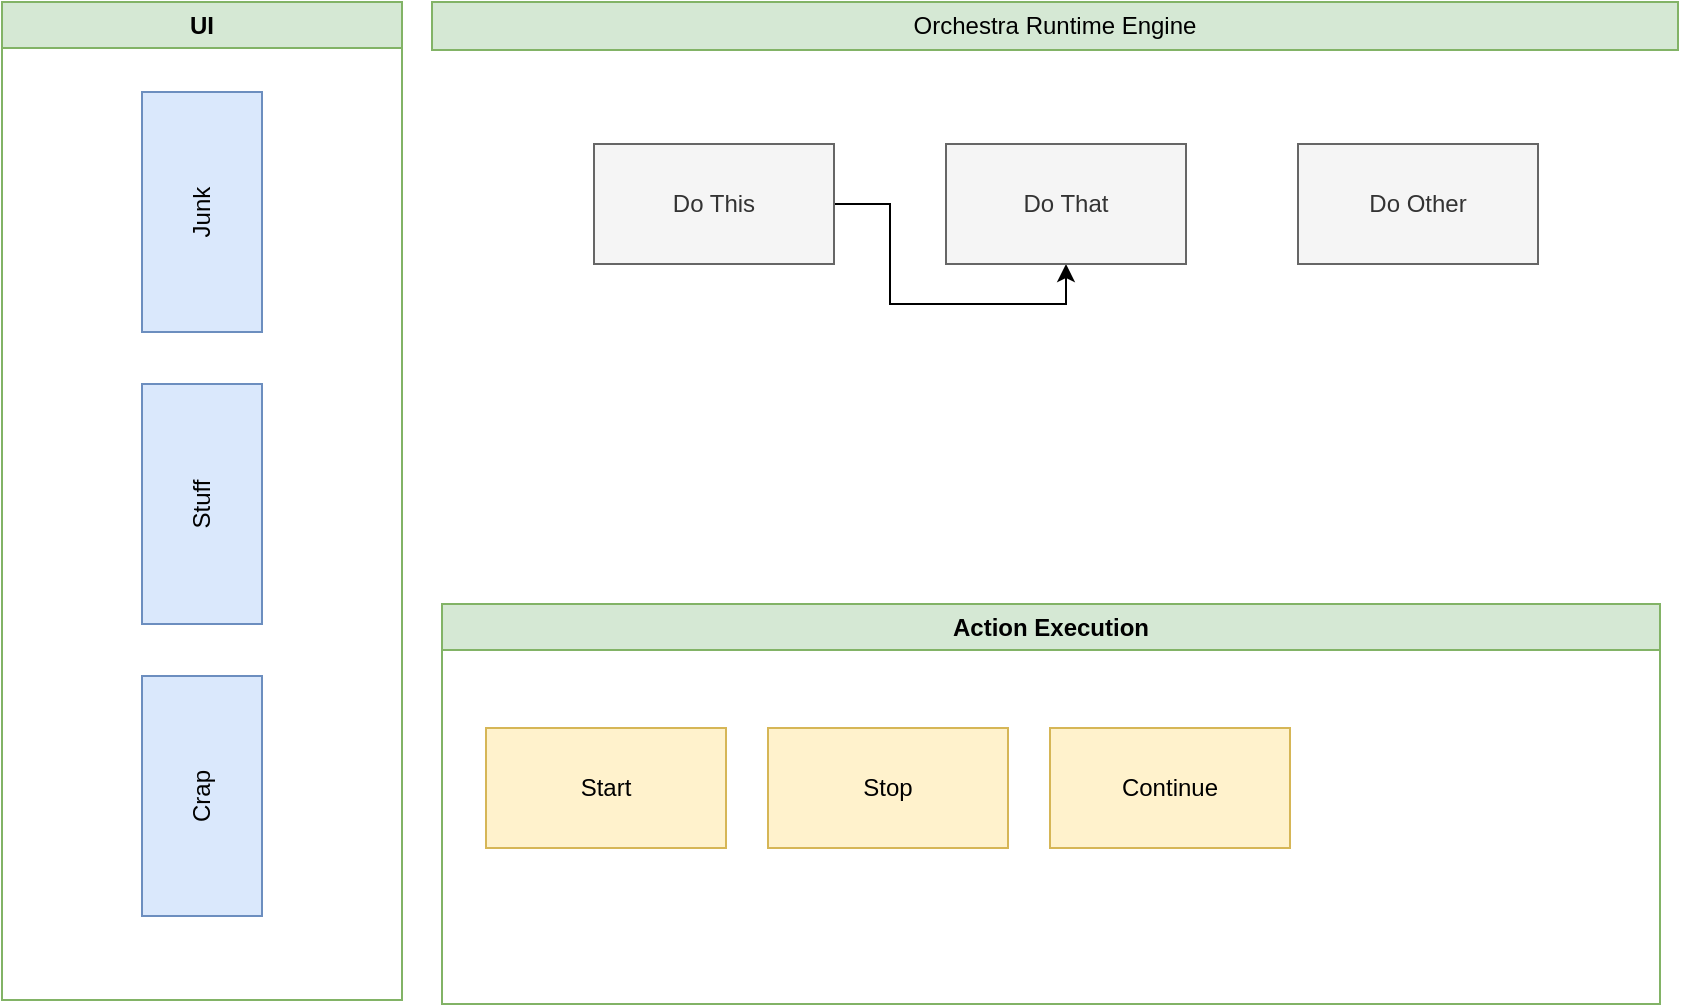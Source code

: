 <mxfile version="20.6.2" type="github">
  <diagram id="8nm5g7JMp4kTllmlS38S" name="Page-1">
    <mxGraphModel dx="1363" dy="769" grid="1" gridSize="1" guides="1" tooltips="1" connect="1" arrows="1" fold="1" page="1" pageScale="1" pageWidth="1700" pageHeight="1100" math="0" shadow="0">
      <root>
        <mxCell id="0" />
        <mxCell id="1" parent="0" />
        <mxCell id="X1pH-D3nm08_cNBffR_C-1" value="UI" style="swimlane;whiteSpace=wrap;html=1;fillColor=#d5e8d4;strokeColor=#82b366;" parent="1" vertex="1">
          <mxGeometry x="94" y="62" width="200" height="499" as="geometry" />
        </mxCell>
        <mxCell id="X1pH-D3nm08_cNBffR_C-4" value="Crap" style="rounded=0;whiteSpace=wrap;html=1;fillColor=#dae8fc;strokeColor=#6c8ebf;rotation=-90;" parent="X1pH-D3nm08_cNBffR_C-1" vertex="1">
          <mxGeometry x="40" y="367" width="120" height="60" as="geometry" />
        </mxCell>
        <mxCell id="X1pH-D3nm08_cNBffR_C-5" value="Stuff" style="rounded=0;whiteSpace=wrap;html=1;fillColor=#dae8fc;strokeColor=#6c8ebf;rotation=-90;" parent="X1pH-D3nm08_cNBffR_C-1" vertex="1">
          <mxGeometry x="40" y="221" width="120" height="60" as="geometry" />
        </mxCell>
        <mxCell id="X1pH-D3nm08_cNBffR_C-6" value="Junk" style="rounded=0;whiteSpace=wrap;html=1;fillColor=#dae8fc;strokeColor=#6c8ebf;rotation=-90;" parent="X1pH-D3nm08_cNBffR_C-1" vertex="1">
          <mxGeometry x="40" y="75" width="120" height="60" as="geometry" />
        </mxCell>
        <mxCell id="X1pH-D3nm08_cNBffR_C-2" value="Action Execution" style="swimlane;whiteSpace=wrap;html=1;fillColor=#d5e8d4;strokeColor=#82b366;" parent="1" vertex="1">
          <mxGeometry x="314" y="363" width="609" height="200" as="geometry" />
        </mxCell>
        <mxCell id="X1pH-D3nm08_cNBffR_C-7" value="Start" style="rounded=0;whiteSpace=wrap;html=1;fillColor=#fff2cc;strokeColor=#d6b656;" parent="X1pH-D3nm08_cNBffR_C-2" vertex="1">
          <mxGeometry x="22" y="62" width="120" height="60" as="geometry" />
        </mxCell>
        <mxCell id="X1pH-D3nm08_cNBffR_C-8" value="Stop" style="rounded=0;whiteSpace=wrap;html=1;fillColor=#fff2cc;strokeColor=#d6b656;" parent="X1pH-D3nm08_cNBffR_C-2" vertex="1">
          <mxGeometry x="163" y="62" width="120" height="60" as="geometry" />
        </mxCell>
        <mxCell id="X1pH-D3nm08_cNBffR_C-9" value="Continue" style="rounded=0;whiteSpace=wrap;html=1;fillColor=#fff2cc;strokeColor=#d6b656;" parent="X1pH-D3nm08_cNBffR_C-2" vertex="1">
          <mxGeometry x="304" y="62" width="120" height="60" as="geometry" />
        </mxCell>
        <mxCell id="X1pH-D3nm08_cNBffR_C-3" value="Orchestra Runtime Engine" style="rounded=0;whiteSpace=wrap;html=1;fillColor=#d5e8d4;strokeColor=#82b366;" parent="1" vertex="1">
          <mxGeometry x="309" y="62" width="623" height="24" as="geometry" />
        </mxCell>
        <mxCell id="a8DX5aiDIXITJlmvfadv-1" style="edgeStyle=orthogonalEdgeStyle;rounded=0;orthogonalLoop=1;jettySize=auto;html=1;entryX=0.5;entryY=1;entryDx=0;entryDy=0;" edge="1" parent="1" source="X1pH-D3nm08_cNBffR_C-10" target="X1pH-D3nm08_cNBffR_C-11">
          <mxGeometry relative="1" as="geometry" />
        </mxCell>
        <mxCell id="X1pH-D3nm08_cNBffR_C-10" value="Do This" style="rounded=0;whiteSpace=wrap;html=1;fillColor=#f5f5f5;fontColor=#333333;strokeColor=#666666;" parent="1" vertex="1">
          <mxGeometry x="390" y="133" width="120" height="60" as="geometry" />
        </mxCell>
        <mxCell id="X1pH-D3nm08_cNBffR_C-11" value="Do That" style="rounded=0;whiteSpace=wrap;html=1;fillColor=#f5f5f5;fontColor=#333333;strokeColor=#666666;" parent="1" vertex="1">
          <mxGeometry x="566" y="133" width="120" height="60" as="geometry" />
        </mxCell>
        <mxCell id="X1pH-D3nm08_cNBffR_C-12" value="Do Other" style="rounded=0;whiteSpace=wrap;html=1;fillColor=#f5f5f5;fontColor=#333333;strokeColor=#666666;" parent="1" vertex="1">
          <mxGeometry x="742" y="133" width="120" height="60" as="geometry" />
        </mxCell>
      </root>
    </mxGraphModel>
  </diagram>
</mxfile>
